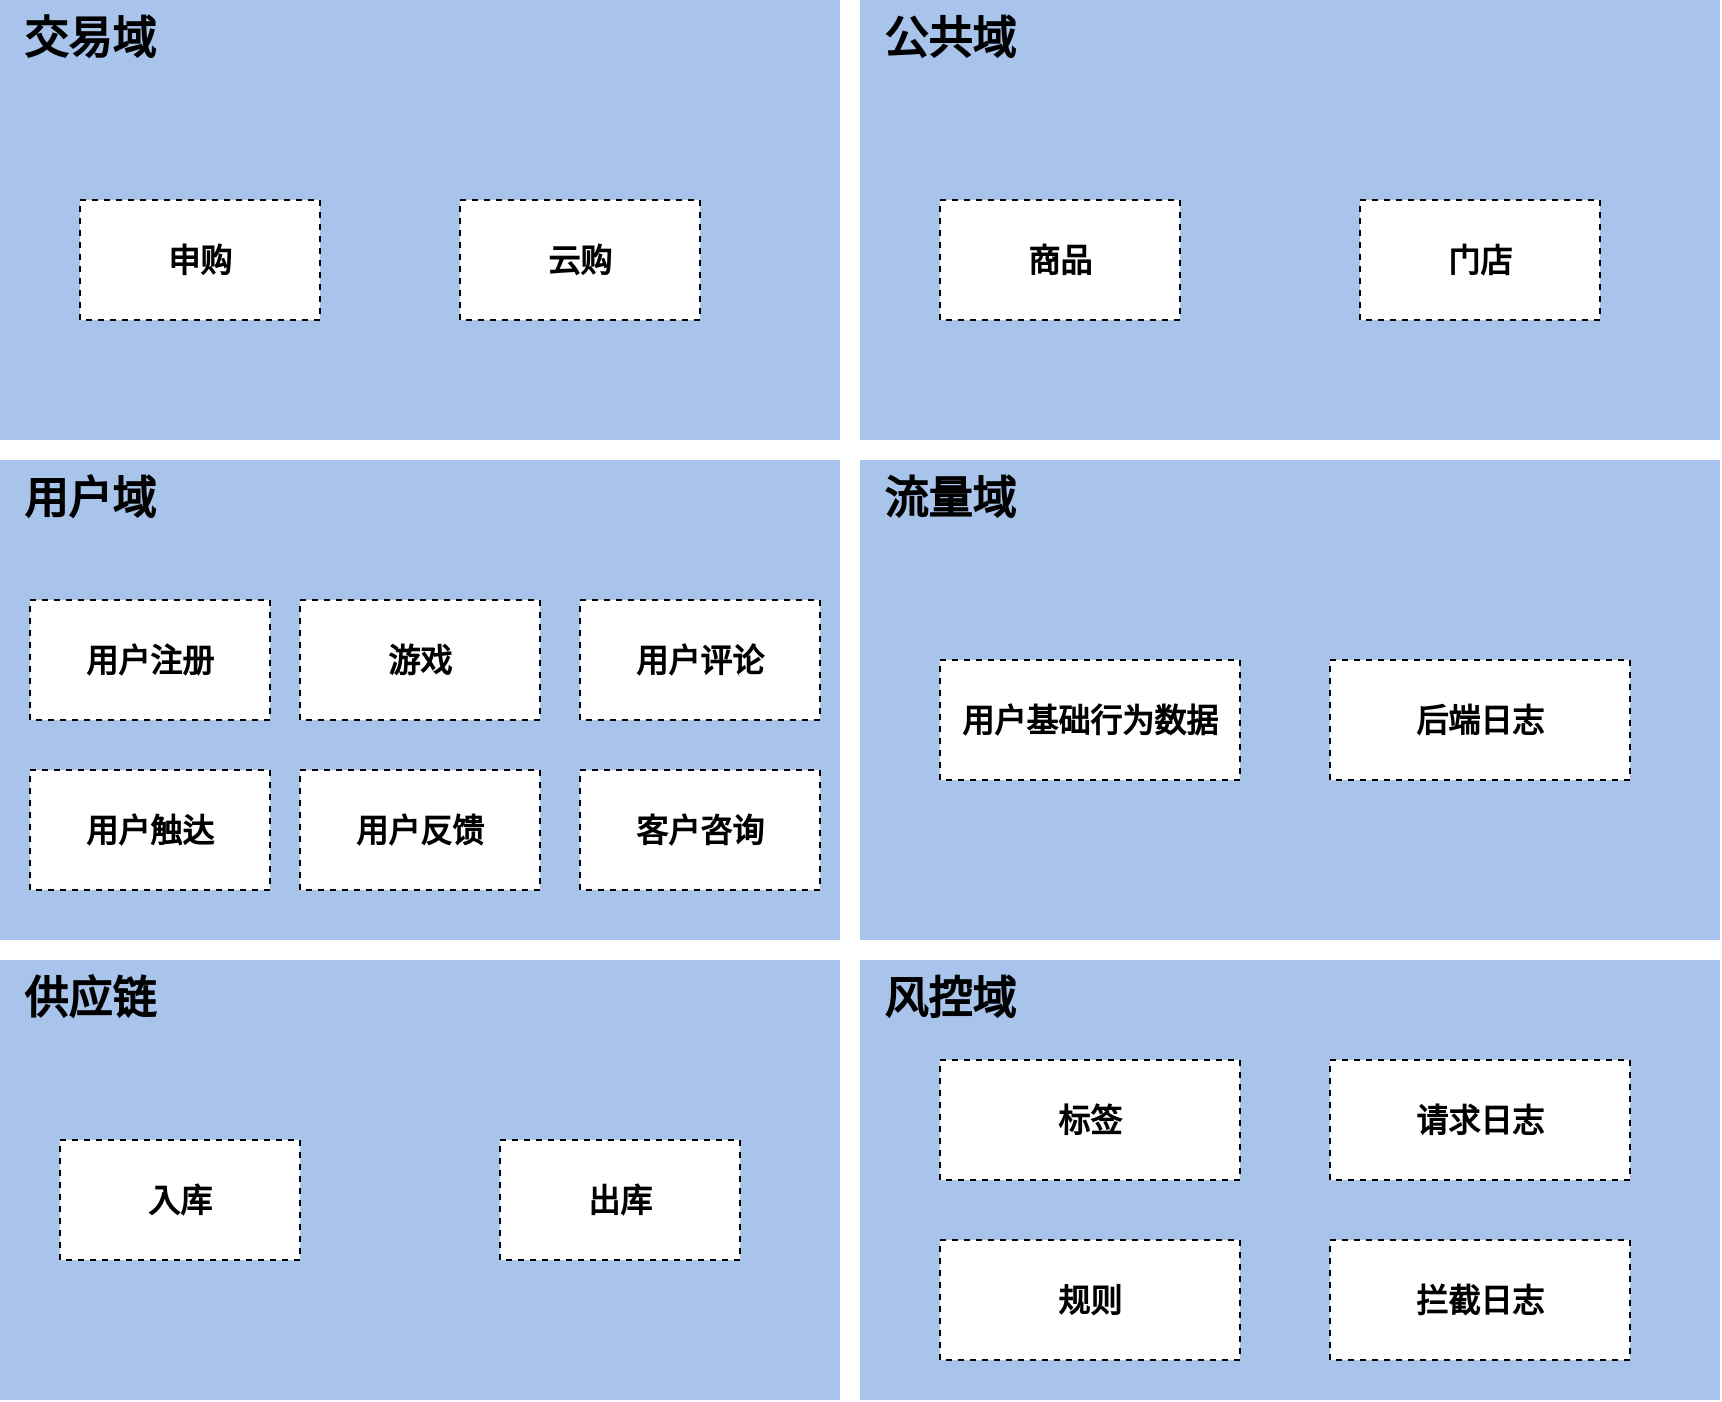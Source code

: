 <mxfile version="21.0.2" type="github">
  <diagram name="第 1 页" id="Oym6-fGzjdntw0d3xKLU">
    <mxGraphModel dx="797" dy="411" grid="1" gridSize="10" guides="1" tooltips="1" connect="1" arrows="1" fold="1" page="1" pageScale="1" pageWidth="827" pageHeight="1169" math="0" shadow="0">
      <root>
        <mxCell id="0" />
        <mxCell id="1" parent="0" />
        <mxCell id="R6NKrEQnGsE-9a5KGaIi-1" value="" style="rounded=1;whiteSpace=wrap;html=1;arcSize=0;fontStyle=1;strokeColor=none;fillColor=#A9C4EB;fontFamily=微软雅黑;" parent="1" diagramCategory="general" diagramName="RoundedRectangle" vertex="1">
          <mxGeometry x="20" y="140" width="420" height="220" as="geometry" />
        </mxCell>
        <mxCell id="R6NKrEQnGsE-9a5KGaIi-2" value="" style="rounded=1;whiteSpace=wrap;html=1;arcSize=0;fontStyle=1;strokeColor=none;fillColor=#A9C4EB;fontFamily=微软雅黑;" parent="1" diagramCategory="general" diagramName="RoundedRectangle" vertex="1">
          <mxGeometry x="20" y="370" width="420" height="240" as="geometry" />
        </mxCell>
        <mxCell id="R6NKrEQnGsE-9a5KGaIi-3" value="" style="rounded=1;whiteSpace=wrap;html=1;arcSize=0;fontStyle=1;strokeColor=none;fillColor=#A9C4EB;fontFamily=微软雅黑;" parent="1" diagramCategory="general" diagramName="RoundedRectangle" vertex="1">
          <mxGeometry x="450" y="140" width="430" height="220" as="geometry" />
        </mxCell>
        <mxCell id="R6NKrEQnGsE-9a5KGaIi-4" value="" style="rounded=1;whiteSpace=wrap;html=1;arcSize=0;fontStyle=1;strokeColor=none;fillColor=#A9C4EB;fontFamily=微软雅黑;" parent="1" diagramCategory="general" diagramName="RoundedRectangle" vertex="1">
          <mxGeometry x="450" y="370" width="430" height="240" as="geometry" />
        </mxCell>
        <mxCell id="R6NKrEQnGsE-9a5KGaIi-5" value="流量域" style="text;html=1;strokeColor=none;fillColor=none;align=center;verticalAlign=middle;whiteSpace=wrap;rounded=0;fontSize=22;fontStyle=1;fontFamily=微软雅黑;" parent="1" diagramCategory="general" diagramName="text" vertex="1">
          <mxGeometry x="460" y="380" width="70" height="20" as="geometry" />
        </mxCell>
        <mxCell id="R6NKrEQnGsE-9a5KGaIi-6" value="公共域" style="text;html=1;strokeColor=none;fillColor=none;align=center;verticalAlign=middle;whiteSpace=wrap;rounded=0;fontSize=22;fontStyle=1;fontFamily=微软雅黑;" parent="1" diagramCategory="general" diagramName="text" vertex="1">
          <mxGeometry x="460" y="150" width="70" height="20" as="geometry" />
        </mxCell>
        <mxCell id="R6NKrEQnGsE-9a5KGaIi-7" value="交易域" style="text;html=1;strokeColor=none;fillColor=none;align=center;verticalAlign=middle;whiteSpace=wrap;rounded=0;fontSize=22;fontStyle=1;fontFamily=微软雅黑;" parent="1" diagramCategory="general" diagramName="text" vertex="1">
          <mxGeometry x="30" y="150" width="70" height="20" as="geometry" />
        </mxCell>
        <mxCell id="R6NKrEQnGsE-9a5KGaIi-8" value="用户域" style="text;html=1;strokeColor=none;fillColor=none;align=center;verticalAlign=middle;whiteSpace=wrap;rounded=0;fontSize=22;fontStyle=1;fontFamily=微软雅黑;" parent="1" diagramCategory="general" diagramName="text" vertex="1">
          <mxGeometry x="30" y="380" width="70" height="20" as="geometry" />
        </mxCell>
        <mxCell id="R6NKrEQnGsE-9a5KGaIi-9" value="申购" style="rounded=0;whiteSpace=wrap;html=1;fontStyle=1;dashed=1;fontSize=16;fontFamily=微软雅黑;" parent="1" diagramCategory="general" diagramName="Rectangle" vertex="1">
          <mxGeometry x="60" y="240" width="120" height="60" as="geometry" />
        </mxCell>
        <mxCell id="R6NKrEQnGsE-9a5KGaIi-10" value="云购" style="rounded=0;whiteSpace=wrap;html=1;fontStyle=1;dashed=1;fontSize=16;fontFamily=微软雅黑;" parent="1" diagramCategory="general" diagramName="Rectangle" vertex="1">
          <mxGeometry x="250" y="240" width="120" height="60" as="geometry" />
        </mxCell>
        <mxCell id="R6NKrEQnGsE-9a5KGaIi-11" value="用户注册" style="rounded=0;whiteSpace=wrap;html=1;fontStyle=1;dashed=1;fontSize=16;fontFamily=微软雅黑;" parent="1" diagramCategory="general" diagramName="Rectangle" vertex="1">
          <mxGeometry x="35" y="440" width="120" height="60" as="geometry" />
        </mxCell>
        <mxCell id="R6NKrEQnGsE-9a5KGaIi-12" value="商品" style="rounded=0;whiteSpace=wrap;html=1;fontStyle=1;dashed=1;fontSize=16;fontFamily=微软雅黑;" parent="1" diagramCategory="general" diagramName="Rectangle" vertex="1">
          <mxGeometry x="490" y="240" width="120" height="60" as="geometry" />
        </mxCell>
        <mxCell id="R6NKrEQnGsE-9a5KGaIi-13" value="门店" style="rounded=0;whiteSpace=wrap;html=1;fontStyle=1;dashed=1;fontSize=16;fontFamily=微软雅黑;" parent="1" diagramCategory="general" diagramName="Rectangle" vertex="1">
          <mxGeometry x="700" y="240" width="120" height="60" as="geometry" />
        </mxCell>
        <mxCell id="R6NKrEQnGsE-9a5KGaIi-14" value="游戏" style="rounded=0;whiteSpace=wrap;html=1;fontStyle=1;dashed=1;fontSize=16;fontFamily=微软雅黑;" parent="1" diagramCategory="general" diagramName="Rectangle" vertex="1">
          <mxGeometry x="170" y="440" width="120" height="60" as="geometry" />
        </mxCell>
        <mxCell id="R6NKrEQnGsE-9a5KGaIi-15" value="用户评论" style="rounded=0;whiteSpace=wrap;html=1;fontStyle=1;dashed=1;fontSize=16;fontFamily=微软雅黑;" parent="1" diagramCategory="general" diagramName="Rectangle" vertex="1">
          <mxGeometry x="310" y="440" width="120" height="60" as="geometry" />
        </mxCell>
        <mxCell id="R6NKrEQnGsE-9a5KGaIi-16" value="用户触达" style="rounded=0;whiteSpace=wrap;html=1;fontStyle=1;dashed=1;fontSize=16;fontFamily=微软雅黑;" parent="1" diagramCategory="general" diagramName="Rectangle" vertex="1">
          <mxGeometry x="35" y="525" width="120" height="60" as="geometry" />
        </mxCell>
        <mxCell id="R6NKrEQnGsE-9a5KGaIi-17" value="用户反馈" style="rounded=0;whiteSpace=wrap;html=1;fontStyle=1;dashed=1;fontSize=16;fontFamily=微软雅黑;" parent="1" diagramCategory="general" diagramName="Rectangle" vertex="1">
          <mxGeometry x="170" y="525" width="120" height="60" as="geometry" />
        </mxCell>
        <mxCell id="R6NKrEQnGsE-9a5KGaIi-18" value="客户咨询" style="rounded=0;whiteSpace=wrap;html=1;fontStyle=1;dashed=1;fontSize=16;fontFamily=微软雅黑;" parent="1" diagramCategory="general" diagramName="Rectangle" vertex="1">
          <mxGeometry x="310" y="525" width="120" height="60" as="geometry" />
        </mxCell>
        <mxCell id="R6NKrEQnGsE-9a5KGaIi-19" value="用户基础行为数据" style="rounded=0;whiteSpace=wrap;html=1;fontStyle=1;dashed=1;fontSize=16;fontFamily=微软雅黑;" parent="1" diagramCategory="general" diagramName="Rectangle" vertex="1">
          <mxGeometry x="490" y="470" width="150" height="60" as="geometry" />
        </mxCell>
        <mxCell id="R6NKrEQnGsE-9a5KGaIi-20" value="后端日志" style="rounded=0;whiteSpace=wrap;html=1;fontStyle=1;dashed=1;fontSize=16;fontFamily=微软雅黑;" parent="1" diagramCategory="general" diagramName="Rectangle" vertex="1">
          <mxGeometry x="685" y="470" width="150" height="60" as="geometry" />
        </mxCell>
        <mxCell id="R6NKrEQnGsE-9a5KGaIi-21" value="" style="rounded=1;whiteSpace=wrap;html=1;arcSize=0;fontStyle=1;strokeColor=none;fillColor=#A9C4EB;fontFamily=微软雅黑;" parent="1" diagramCategory="general" diagramName="RoundedRectangle" vertex="1">
          <mxGeometry x="20" y="620" width="420" height="220" as="geometry" />
        </mxCell>
        <mxCell id="R6NKrEQnGsE-9a5KGaIi-22" value="供应链" style="text;html=1;strokeColor=none;fillColor=none;align=center;verticalAlign=middle;whiteSpace=wrap;rounded=0;fontSize=22;fontStyle=1;fontFamily=微软雅黑;" parent="1" diagramCategory="general" diagramName="text" vertex="1">
          <mxGeometry x="30" y="630" width="70" height="20" as="geometry" />
        </mxCell>
        <mxCell id="R6NKrEQnGsE-9a5KGaIi-23" value="入库" style="rounded=0;whiteSpace=wrap;html=1;fontStyle=1;dashed=1;fontSize=16;fontFamily=微软雅黑;" parent="1" diagramCategory="general" diagramName="Rectangle" vertex="1">
          <mxGeometry x="50" y="710" width="120" height="60" as="geometry" />
        </mxCell>
        <mxCell id="R6NKrEQnGsE-9a5KGaIi-24" value="出库" style="rounded=0;whiteSpace=wrap;html=1;fontStyle=1;dashed=1;fontSize=16;fontFamily=微软雅黑;" parent="1" diagramCategory="general" diagramName="Rectangle" vertex="1">
          <mxGeometry x="270" y="710" width="120" height="60" as="geometry" />
        </mxCell>
        <mxCell id="R6NKrEQnGsE-9a5KGaIi-25" value="" style="rounded=1;whiteSpace=wrap;html=1;arcSize=0;fontStyle=1;strokeColor=none;fillColor=#A9C4EB;fontFamily=微软雅黑;" parent="1" diagramCategory="general" diagramName="RoundedRectangle" vertex="1">
          <mxGeometry x="450" y="620" width="430" height="220" as="geometry" />
        </mxCell>
        <mxCell id="R6NKrEQnGsE-9a5KGaIi-26" value="风控域" style="text;html=1;strokeColor=none;fillColor=none;align=center;verticalAlign=middle;whiteSpace=wrap;rounded=0;fontSize=22;fontStyle=1;fontFamily=微软雅黑;" parent="1" diagramCategory="general" diagramName="text" vertex="1">
          <mxGeometry x="460" y="630" width="70" height="20" as="geometry" />
        </mxCell>
        <mxCell id="R6NKrEQnGsE-9a5KGaIi-27" value="标签" style="rounded=0;whiteSpace=wrap;html=1;fontStyle=1;dashed=1;fontSize=16;fontFamily=微软雅黑;" parent="1" diagramCategory="general" diagramName="Rectangle" vertex="1">
          <mxGeometry x="490" y="670" width="150" height="60" as="geometry" />
        </mxCell>
        <mxCell id="R6NKrEQnGsE-9a5KGaIi-28" value="拦截日志" style="rounded=0;whiteSpace=wrap;html=1;fontStyle=1;dashed=1;fontSize=16;fontFamily=微软雅黑;" parent="1" diagramCategory="general" diagramName="Rectangle" vertex="1">
          <mxGeometry x="685" y="760" width="150" height="60" as="geometry" />
        </mxCell>
        <mxCell id="R6NKrEQnGsE-9a5KGaIi-29" value="规则" style="rounded=0;whiteSpace=wrap;html=1;fontStyle=1;dashed=1;fontSize=16;fontFamily=微软雅黑;" parent="1" diagramCategory="general" diagramName="Rectangle" vertex="1">
          <mxGeometry x="490" y="760" width="150" height="60" as="geometry" />
        </mxCell>
        <mxCell id="R6NKrEQnGsE-9a5KGaIi-30" value="请求日志" style="rounded=0;whiteSpace=wrap;html=1;fontStyle=1;dashed=1;fontSize=16;fontFamily=微软雅黑;" parent="1" diagramCategory="general" diagramName="Rectangle" vertex="1">
          <mxGeometry x="685" y="670" width="150" height="60" as="geometry" />
        </mxCell>
      </root>
    </mxGraphModel>
  </diagram>
</mxfile>
